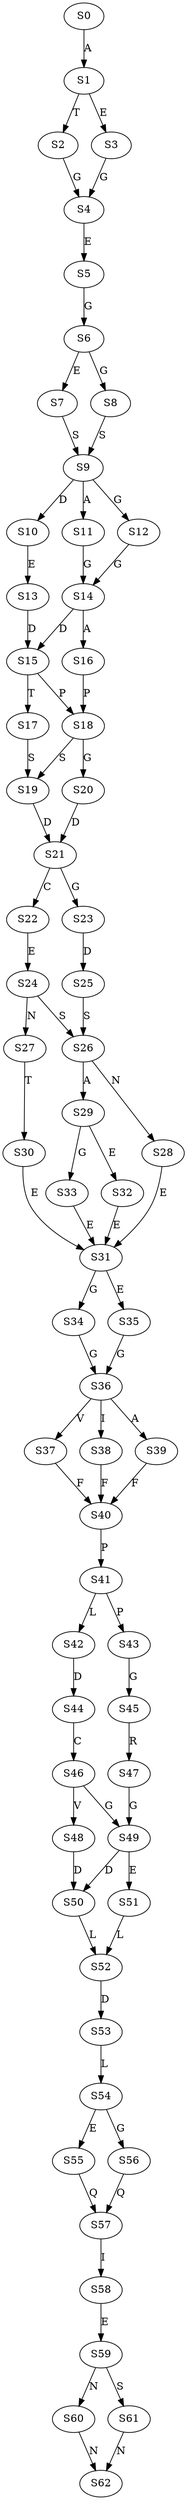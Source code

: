 strict digraph  {
	S0 -> S1 [ label = A ];
	S1 -> S2 [ label = T ];
	S1 -> S3 [ label = E ];
	S2 -> S4 [ label = G ];
	S3 -> S4 [ label = G ];
	S4 -> S5 [ label = E ];
	S5 -> S6 [ label = G ];
	S6 -> S7 [ label = E ];
	S6 -> S8 [ label = G ];
	S7 -> S9 [ label = S ];
	S8 -> S9 [ label = S ];
	S9 -> S10 [ label = D ];
	S9 -> S11 [ label = A ];
	S9 -> S12 [ label = G ];
	S10 -> S13 [ label = E ];
	S11 -> S14 [ label = G ];
	S12 -> S14 [ label = G ];
	S13 -> S15 [ label = D ];
	S14 -> S16 [ label = A ];
	S14 -> S15 [ label = D ];
	S15 -> S17 [ label = T ];
	S15 -> S18 [ label = P ];
	S16 -> S18 [ label = P ];
	S17 -> S19 [ label = S ];
	S18 -> S20 [ label = G ];
	S18 -> S19 [ label = S ];
	S19 -> S21 [ label = D ];
	S20 -> S21 [ label = D ];
	S21 -> S22 [ label = C ];
	S21 -> S23 [ label = G ];
	S22 -> S24 [ label = E ];
	S23 -> S25 [ label = D ];
	S24 -> S26 [ label = S ];
	S24 -> S27 [ label = N ];
	S25 -> S26 [ label = S ];
	S26 -> S28 [ label = N ];
	S26 -> S29 [ label = A ];
	S27 -> S30 [ label = T ];
	S28 -> S31 [ label = E ];
	S29 -> S32 [ label = E ];
	S29 -> S33 [ label = G ];
	S30 -> S31 [ label = E ];
	S31 -> S34 [ label = G ];
	S31 -> S35 [ label = E ];
	S32 -> S31 [ label = E ];
	S33 -> S31 [ label = E ];
	S34 -> S36 [ label = G ];
	S35 -> S36 [ label = G ];
	S36 -> S37 [ label = V ];
	S36 -> S38 [ label = I ];
	S36 -> S39 [ label = A ];
	S37 -> S40 [ label = F ];
	S38 -> S40 [ label = F ];
	S39 -> S40 [ label = F ];
	S40 -> S41 [ label = P ];
	S41 -> S42 [ label = L ];
	S41 -> S43 [ label = P ];
	S42 -> S44 [ label = D ];
	S43 -> S45 [ label = G ];
	S44 -> S46 [ label = C ];
	S45 -> S47 [ label = R ];
	S46 -> S48 [ label = V ];
	S46 -> S49 [ label = G ];
	S47 -> S49 [ label = G ];
	S48 -> S50 [ label = D ];
	S49 -> S50 [ label = D ];
	S49 -> S51 [ label = E ];
	S50 -> S52 [ label = L ];
	S51 -> S52 [ label = L ];
	S52 -> S53 [ label = D ];
	S53 -> S54 [ label = L ];
	S54 -> S55 [ label = E ];
	S54 -> S56 [ label = G ];
	S55 -> S57 [ label = Q ];
	S56 -> S57 [ label = Q ];
	S57 -> S58 [ label = I ];
	S58 -> S59 [ label = E ];
	S59 -> S60 [ label = N ];
	S59 -> S61 [ label = S ];
	S60 -> S62 [ label = N ];
	S61 -> S62 [ label = N ];
}
